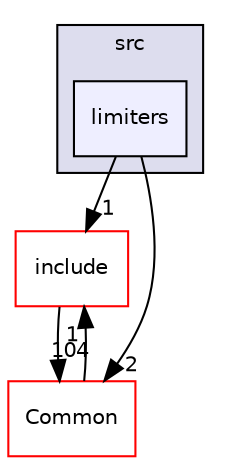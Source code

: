 digraph "SU2_CFD/src/limiters" {
  compound=true
  node [ fontsize="10", fontname="Helvetica"];
  edge [ labelfontsize="10", labelfontname="Helvetica"];
  subgraph clusterdir_74ad77d76f42ded9212b1c5616a2ad50 {
    graph [ bgcolor="#ddddee", pencolor="black", label="src" fontname="Helvetica", fontsize="10", URL="dir_74ad77d76f42ded9212b1c5616a2ad50.html"]
  dir_76e73f98d05895a64ff4a5c9a87bcdb9 [shape=box, label="limiters", style="filled", fillcolor="#eeeeff", pencolor="black", URL="dir_76e73f98d05895a64ff4a5c9a87bcdb9.html"];
  }
  dir_3b735dd5547717c34264cbbbba892a8a [shape=box label="include" fillcolor="white" style="filled" color="red" URL="dir_3b735dd5547717c34264cbbbba892a8a.html"];
  dir_4ab6b4cc6a7edbff49100e9123df213f [shape=box label="Common" fillcolor="white" style="filled" color="red" URL="dir_4ab6b4cc6a7edbff49100e9123df213f.html"];
  dir_3b735dd5547717c34264cbbbba892a8a->dir_4ab6b4cc6a7edbff49100e9123df213f [headlabel="104", labeldistance=1.5 headhref="dir_000034_000000.html"];
  dir_4ab6b4cc6a7edbff49100e9123df213f->dir_3b735dd5547717c34264cbbbba892a8a [headlabel="1", labeldistance=1.5 headhref="dir_000000_000034.html"];
  dir_76e73f98d05895a64ff4a5c9a87bcdb9->dir_3b735dd5547717c34264cbbbba892a8a [headlabel="1", labeldistance=1.5 headhref="dir_000074_000034.html"];
  dir_76e73f98d05895a64ff4a5c9a87bcdb9->dir_4ab6b4cc6a7edbff49100e9123df213f [headlabel="2", labeldistance=1.5 headhref="dir_000074_000000.html"];
}
